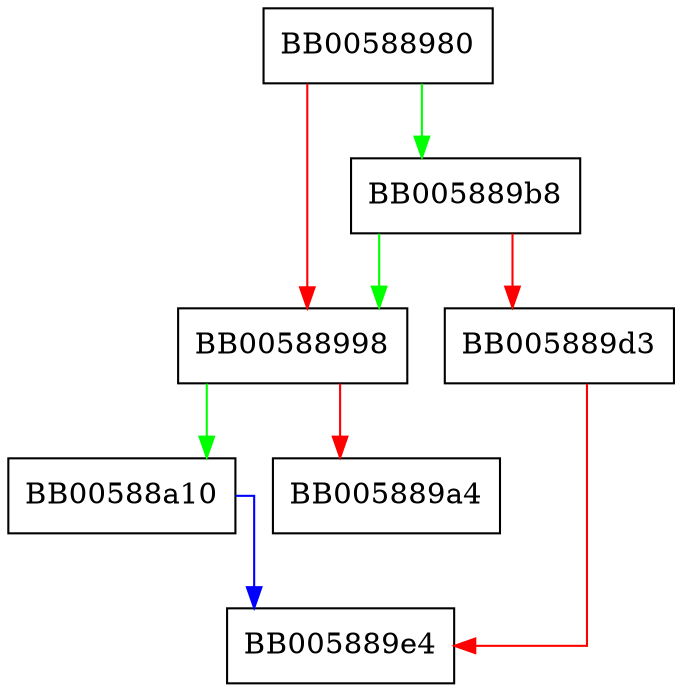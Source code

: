 digraph ossl_ec_key_simple_oct2priv {
  node [shape="box"];
  graph [splines=ortho];
  BB00588980 -> BB005889b8 [color="green"];
  BB00588980 -> BB00588998 [color="red"];
  BB00588998 -> BB00588a10 [color="green"];
  BB00588998 -> BB005889a4 [color="red"];
  BB005889b8 -> BB00588998 [color="green"];
  BB005889b8 -> BB005889d3 [color="red"];
  BB005889d3 -> BB005889e4 [color="red"];
  BB00588a10 -> BB005889e4 [color="blue"];
}